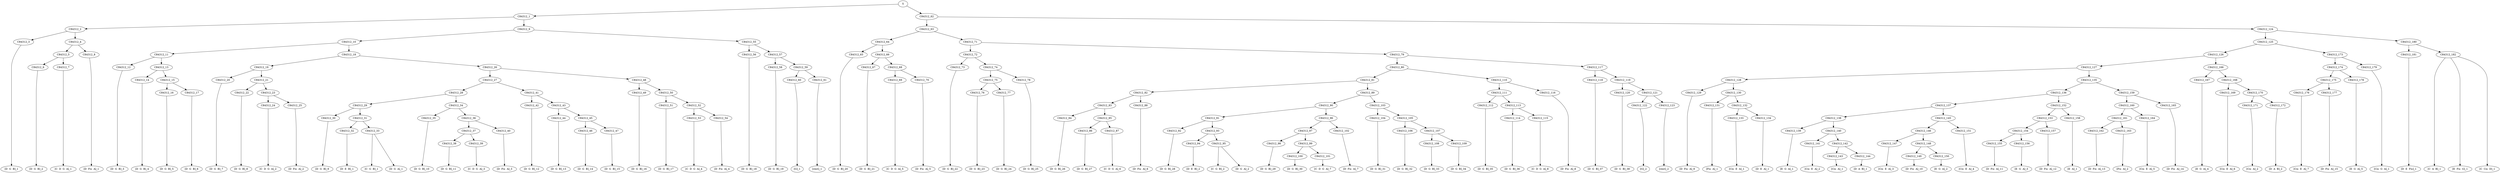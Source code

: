 digraph sample{
"S" -> "C84312_1";
"C84312_1" -> "C84312_2";
"C84312_2" -> "C84312_3";
"C84312_3" -> "[D  G  B]_1";
"C84312_2" -> "C84312_4";
"C84312_4" -> "C84312_5";
"C84312_5" -> "C84312_6";
"C84312_6" -> "[D  G  B]_2";
"C84312_5" -> "C84312_7";
"C84312_7" -> "[C  D  G  A]_1";
"C84312_4" -> "C84312_8";
"C84312_8" -> "[D  Fis  A]_1";
"C84312_1" -> "C84312_9";
"C84312_9" -> "C84312_10";
"C84312_10" -> "C84312_11";
"C84312_11" -> "C84312_12";
"C84312_12" -> "[D  G  B]_3";
"C84312_11" -> "C84312_13";
"C84312_13" -> "C84312_14";
"C84312_14" -> "[D  G  B]_4";
"C84312_13" -> "C84312_15";
"C84312_15" -> "C84312_16";
"C84312_16" -> "[D  G  B]_5";
"C84312_15" -> "C84312_17";
"C84312_17" -> "[D  G  B]_6";
"C84312_10" -> "C84312_18";
"C84312_18" -> "C84312_19";
"C84312_19" -> "C84312_20";
"C84312_20" -> "[D  G  B]_7";
"C84312_19" -> "C84312_21";
"C84312_21" -> "C84312_22";
"C84312_22" -> "[D  G  B]_8";
"C84312_21" -> "C84312_23";
"C84312_23" -> "C84312_24";
"C84312_24" -> "[C  D  G  A]_2";
"C84312_23" -> "C84312_25";
"C84312_25" -> "[D  Fis  A]_2";
"C84312_18" -> "C84312_26";
"C84312_26" -> "C84312_27";
"C84312_27" -> "C84312_28";
"C84312_28" -> "C84312_29";
"C84312_29" -> "C84312_30";
"C84312_30" -> "[D  G  B]_9";
"C84312_29" -> "C84312_31";
"C84312_31" -> "C84312_32";
"C84312_32" -> "[D  E  B]_1";
"C84312_31" -> "C84312_33";
"C84312_33" -> "[C  G  B]_1";
"C84312_33" -> "[D  G  A]_1";
"C84312_28" -> "C84312_34";
"C84312_34" -> "C84312_35";
"C84312_35" -> "[D  G  B]_10";
"C84312_34" -> "C84312_36";
"C84312_36" -> "C84312_37";
"C84312_37" -> "C84312_38";
"C84312_38" -> "[D  G  B]_11";
"C84312_37" -> "C84312_39";
"C84312_39" -> "[C  D  G  A]_3";
"C84312_36" -> "C84312_40";
"C84312_40" -> "[D  Fis  A]_3";
"C84312_27" -> "C84312_41";
"C84312_41" -> "C84312_42";
"C84312_42" -> "[D  G  B]_12";
"C84312_41" -> "C84312_43";
"C84312_43" -> "C84312_44";
"C84312_44" -> "[D  G  B]_13";
"C84312_43" -> "C84312_45";
"C84312_45" -> "C84312_46";
"C84312_46" -> "[D  G  B]_14";
"C84312_45" -> "C84312_47";
"C84312_47" -> "[D  G  B]_15";
"C84312_26" -> "C84312_48";
"C84312_48" -> "C84312_49";
"C84312_49" -> "[D  G  B]_16";
"C84312_48" -> "C84312_50";
"C84312_50" -> "C84312_51";
"C84312_51" -> "[D  G  B]_17";
"C84312_50" -> "C84312_52";
"C84312_52" -> "C84312_53";
"C84312_53" -> "[C  D  G  A]_4";
"C84312_52" -> "C84312_54";
"C84312_54" -> "[D  Fis  A]_4";
"C84312_9" -> "C84312_55";
"C84312_55" -> "C84312_56";
"C84312_56" -> "[D  G  B]_18";
"C84312_55" -> "C84312_57";
"C84312_57" -> "C84312_58";
"C84312_58" -> "[D  G  B]_19";
"C84312_57" -> "C84312_59";
"C84312_59" -> "C84312_60";
"C84312_60" -> "[G]_1";
"C84312_59" -> "C84312_61";
"C84312_61" -> "[rest]_1";
"S" -> "C84312_62";
"C84312_62" -> "C84312_63";
"C84312_63" -> "C84312_64";
"C84312_64" -> "C84312_65";
"C84312_65" -> "[D  G  B]_20";
"C84312_64" -> "C84312_66";
"C84312_66" -> "C84312_67";
"C84312_67" -> "[D  G  B]_21";
"C84312_66" -> "C84312_68";
"C84312_68" -> "C84312_69";
"C84312_69" -> "[C  D  G  A]_5";
"C84312_68" -> "C84312_70";
"C84312_70" -> "[D  Fis  A]_5";
"C84312_63" -> "C84312_71";
"C84312_71" -> "C84312_72";
"C84312_72" -> "C84312_73";
"C84312_73" -> "[D  G  B]_22";
"C84312_72" -> "C84312_74";
"C84312_74" -> "C84312_75";
"C84312_75" -> "C84312_76";
"C84312_76" -> "[D  G  B]_23";
"C84312_75" -> "C84312_77";
"C84312_77" -> "[D  G  B]_24";
"C84312_74" -> "C84312_78";
"C84312_78" -> "[D  G  B]_25";
"C84312_71" -> "C84312_79";
"C84312_79" -> "C84312_80";
"C84312_80" -> "C84312_81";
"C84312_81" -> "C84312_82";
"C84312_82" -> "C84312_83";
"C84312_83" -> "C84312_84";
"C84312_84" -> "[D  G  B]_26";
"C84312_83" -> "C84312_85";
"C84312_85" -> "C84312_86";
"C84312_86" -> "[D  G  B]_27";
"C84312_85" -> "C84312_87";
"C84312_87" -> "[C  D  G  A]_6";
"C84312_82" -> "C84312_88";
"C84312_88" -> "[D  Fis  A]_6";
"C84312_81" -> "C84312_89";
"C84312_89" -> "C84312_90";
"C84312_90" -> "C84312_91";
"C84312_91" -> "C84312_92";
"C84312_92" -> "[D  G  B]_28";
"C84312_91" -> "C84312_93";
"C84312_93" -> "C84312_94";
"C84312_94" -> "[D  E  B]_2";
"C84312_93" -> "C84312_95";
"C84312_95" -> "[C  G  B]_2";
"C84312_95" -> "[D  G  A]_2";
"C84312_90" -> "C84312_96";
"C84312_96" -> "C84312_97";
"C84312_97" -> "C84312_98";
"C84312_98" -> "[D  G  B]_29";
"C84312_97" -> "C84312_99";
"C84312_99" -> "C84312_100";
"C84312_100" -> "[D  G  B]_30";
"C84312_99" -> "C84312_101";
"C84312_101" -> "[C  D  G  A]_7";
"C84312_96" -> "C84312_102";
"C84312_102" -> "[D  Fis  A]_7";
"C84312_89" -> "C84312_103";
"C84312_103" -> "C84312_104";
"C84312_104" -> "[D  G  B]_31";
"C84312_103" -> "C84312_105";
"C84312_105" -> "C84312_106";
"C84312_106" -> "[D  G  B]_32";
"C84312_105" -> "C84312_107";
"C84312_107" -> "C84312_108";
"C84312_108" -> "[D  G  B]_33";
"C84312_107" -> "C84312_109";
"C84312_109" -> "[D  G  B]_34";
"C84312_80" -> "C84312_110";
"C84312_110" -> "C84312_111";
"C84312_111" -> "C84312_112";
"C84312_112" -> "[D  G  B]_35";
"C84312_111" -> "C84312_113";
"C84312_113" -> "C84312_114";
"C84312_114" -> "[D  G  B]_36";
"C84312_113" -> "C84312_115";
"C84312_115" -> "[C  D  G  A]_8";
"C84312_110" -> "C84312_116";
"C84312_116" -> "[D  Fis  A]_8";
"C84312_79" -> "C84312_117";
"C84312_117" -> "C84312_118";
"C84312_118" -> "[D  G  B]_37";
"C84312_117" -> "C84312_119";
"C84312_119" -> "C84312_120";
"C84312_120" -> "[D  G  B]_38";
"C84312_119" -> "C84312_121";
"C84312_121" -> "C84312_122";
"C84312_122" -> "[G]_2";
"C84312_121" -> "C84312_123";
"C84312_123" -> "[rest]_2";
"C84312_62" -> "C84312_124";
"C84312_124" -> "C84312_125";
"C84312_125" -> "C84312_126";
"C84312_126" -> "C84312_127";
"C84312_127" -> "C84312_128";
"C84312_128" -> "C84312_129";
"C84312_129" -> "[D  Fis  A]_9";
"C84312_128" -> "C84312_130";
"C84312_130" -> "C84312_131";
"C84312_131" -> "[Fis  A]_1";
"C84312_130" -> "C84312_132";
"C84312_132" -> "C84312_133";
"C84312_133" -> "[Cis  E  A]_1";
"C84312_132" -> "C84312_134";
"C84312_134" -> "[D  E  A]_1";
"C84312_127" -> "C84312_135";
"C84312_135" -> "C84312_136";
"C84312_136" -> "C84312_137";
"C84312_137" -> "C84312_138";
"C84312_138" -> "C84312_139";
"C84312_139" -> "[E  G  A]_1";
"C84312_138" -> "C84312_140";
"C84312_140" -> "C84312_141";
"C84312_141" -> "[Cis  E  A]_2";
"C84312_140" -> "C84312_142";
"C84312_142" -> "C84312_143";
"C84312_143" -> "[Cis  A]_1";
"C84312_142" -> "C84312_144";
"C84312_144" -> "[D  A  B]_1";
"C84312_137" -> "C84312_145";
"C84312_145" -> "C84312_146";
"C84312_146" -> "C84312_147";
"C84312_147" -> "[Cis  E  A]_3";
"C84312_146" -> "C84312_148";
"C84312_148" -> "C84312_149";
"C84312_149" -> "[D  Fis  A]_10";
"C84312_148" -> "C84312_150";
"C84312_150" -> "[E  G  A]_2";
"C84312_145" -> "C84312_151";
"C84312_151" -> "[Cis  E  A]_4";
"C84312_136" -> "C84312_152";
"C84312_152" -> "C84312_153";
"C84312_153" -> "C84312_154";
"C84312_154" -> "C84312_155";
"C84312_155" -> "[D  Fis  A]_11";
"C84312_154" -> "C84312_156";
"C84312_156" -> "[E  G  A]_3";
"C84312_153" -> "C84312_157";
"C84312_157" -> "[D  Fis  A]_12";
"C84312_152" -> "C84312_158";
"C84312_158" -> "[E  A]_1";
"C84312_135" -> "C84312_159";
"C84312_159" -> "C84312_160";
"C84312_160" -> "C84312_161";
"C84312_161" -> "C84312_162";
"C84312_162" -> "[D  Fis  A]_13";
"C84312_161" -> "C84312_163";
"C84312_163" -> "[Fis  A]_2";
"C84312_160" -> "C84312_164";
"C84312_164" -> "[Cis  E  A]_5";
"C84312_159" -> "C84312_165";
"C84312_165" -> "[D  Fis  A]_14";
"C84312_126" -> "C84312_166";
"C84312_166" -> "C84312_167";
"C84312_167" -> "[E  G  A]_4";
"C84312_166" -> "C84312_168";
"C84312_168" -> "C84312_169";
"C84312_169" -> "[Cis  E  A]_6";
"C84312_168" -> "C84312_170";
"C84312_170" -> "C84312_171";
"C84312_171" -> "[Cis  A]_2";
"C84312_170" -> "C84312_172";
"C84312_172" -> "[D  A  B]_2";
"C84312_125" -> "C84312_173";
"C84312_173" -> "C84312_174";
"C84312_174" -> "C84312_175";
"C84312_175" -> "C84312_176";
"C84312_176" -> "[Cis  E  A]_7";
"C84312_175" -> "C84312_177";
"C84312_177" -> "[D  Fis  A]_15";
"C84312_174" -> "C84312_178";
"C84312_178" -> "[E  G  A]_5";
"C84312_173" -> "C84312_179";
"C84312_179" -> "[Cis  G  A]_1";
"C84312_124" -> "C84312_180";
"C84312_180" -> "C84312_181";
"C84312_181" -> "[D  E  Fis]_1";
"C84312_180" -> "C84312_182";
"C84312_182" -> "[C  A  B]_1";
"C84312_182" -> "[E  Fis  G]_1";
"C84312_182" -> "[C  Cis  D]_1";

{rank = min; "S";}
{rank = same; "C84312_1"; "C84312_62";}
{rank = same; "C84312_2"; "C84312_9"; "C84312_63"; "C84312_124";}
{rank = same; "C84312_3"; "C84312_4"; "C84312_10"; "C84312_55"; "C84312_64"; "C84312_71"; "C84312_125"; "C84312_180";}
{rank = same; "C84312_5"; "C84312_8"; "C84312_11"; "C84312_18"; "C84312_56"; "C84312_57"; "C84312_65"; "C84312_66"; "C84312_72"; "C84312_79"; "C84312_126"; "C84312_173"; "C84312_181"; "C84312_182";}
{rank = same; "C84312_6"; "C84312_7"; "C84312_12"; "C84312_13"; "C84312_19"; "C84312_26"; "C84312_58"; "C84312_59"; "C84312_67"; "C84312_68"; "C84312_73"; "C84312_74"; "C84312_80"; "C84312_117"; "C84312_127"; "C84312_166"; "C84312_174"; "C84312_179";}
{rank = same; "C84312_14"; "C84312_15"; "C84312_20"; "C84312_21"; "C84312_27"; "C84312_48"; "C84312_60"; "C84312_61"; "C84312_69"; "C84312_70"; "C84312_75"; "C84312_78"; "C84312_81"; "C84312_110"; "C84312_118"; "C84312_119"; "C84312_128"; "C84312_135"; "C84312_167"; "C84312_168"; "C84312_175"; "C84312_178";}
{rank = same; "C84312_16"; "C84312_17"; "C84312_22"; "C84312_23"; "C84312_28"; "C84312_41"; "C84312_49"; "C84312_50"; "C84312_76"; "C84312_77"; "C84312_82"; "C84312_89"; "C84312_111"; "C84312_116"; "C84312_120"; "C84312_121"; "C84312_129"; "C84312_130"; "C84312_136"; "C84312_159"; "C84312_169"; "C84312_170"; "C84312_176"; "C84312_177";}
{rank = same; "C84312_24"; "C84312_25"; "C84312_29"; "C84312_34"; "C84312_42"; "C84312_43"; "C84312_51"; "C84312_52"; "C84312_83"; "C84312_88"; "C84312_90"; "C84312_103"; "C84312_112"; "C84312_113"; "C84312_122"; "C84312_123"; "C84312_131"; "C84312_132"; "C84312_137"; "C84312_152"; "C84312_160"; "C84312_165"; "C84312_171"; "C84312_172";}
{rank = same; "C84312_30"; "C84312_31"; "C84312_35"; "C84312_36"; "C84312_44"; "C84312_45"; "C84312_53"; "C84312_54"; "C84312_84"; "C84312_85"; "C84312_91"; "C84312_96"; "C84312_104"; "C84312_105"; "C84312_114"; "C84312_115"; "C84312_133"; "C84312_134"; "C84312_138"; "C84312_145"; "C84312_153"; "C84312_158"; "C84312_161"; "C84312_164";}
{rank = same; "C84312_32"; "C84312_33"; "C84312_37"; "C84312_40"; "C84312_46"; "C84312_47"; "C84312_86"; "C84312_87"; "C84312_92"; "C84312_93"; "C84312_97"; "C84312_102"; "C84312_106"; "C84312_107"; "C84312_139"; "C84312_140"; "C84312_146"; "C84312_151"; "C84312_154"; "C84312_157"; "C84312_162"; "C84312_163";}
{rank = same; "C84312_38"; "C84312_39"; "C84312_94"; "C84312_95"; "C84312_98"; "C84312_99"; "C84312_108"; "C84312_109"; "C84312_141"; "C84312_142"; "C84312_147"; "C84312_148"; "C84312_155"; "C84312_156";}
{rank = same; "C84312_100"; "C84312_101"; "C84312_143"; "C84312_144"; "C84312_149"; "C84312_150";}
{rank = same; "[C  A  B]_1"; "[C  Cis  D]_1"; "[C  D  G  A]_1"; "[C  D  G  A]_2"; "[C  D  G  A]_3"; "[C  D  G  A]_4"; "[C  D  G  A]_5"; "[C  D  G  A]_6"; "[C  D  G  A]_7"; "[C  D  G  A]_8"; "[C  G  B]_1"; "[C  G  B]_2"; "[Cis  A]_1"; "[Cis  A]_2"; "[Cis  E  A]_1"; "[Cis  E  A]_2"; "[Cis  E  A]_3"; "[Cis  E  A]_4"; "[Cis  E  A]_5"; "[Cis  E  A]_6"; "[Cis  E  A]_7"; "[Cis  G  A]_1"; "[D  A  B]_1"; "[D  A  B]_2"; "[D  E  A]_1"; "[D  E  B]_1"; "[D  E  B]_2"; "[D  E  Fis]_1"; "[D  Fis  A]_1"; "[D  Fis  A]_2"; "[D  Fis  A]_3"; "[D  Fis  A]_4"; "[D  Fis  A]_5"; "[D  Fis  A]_6"; "[D  Fis  A]_7"; "[D  Fis  A]_8"; "[D  Fis  A]_9"; "[D  Fis  A]_10"; "[D  Fis  A]_11"; "[D  Fis  A]_12"; "[D  Fis  A]_13"; "[D  Fis  A]_14"; "[D  Fis  A]_15"; "[D  G  A]_1"; "[D  G  A]_2"; "[D  G  B]_1"; "[D  G  B]_2"; "[D  G  B]_3"; "[D  G  B]_4"; "[D  G  B]_5"; "[D  G  B]_6"; "[D  G  B]_7"; "[D  G  B]_8"; "[D  G  B]_9"; "[D  G  B]_10"; "[D  G  B]_11"; "[D  G  B]_12"; "[D  G  B]_13"; "[D  G  B]_14"; "[D  G  B]_15"; "[D  G  B]_16"; "[D  G  B]_17"; "[D  G  B]_18"; "[D  G  B]_19"; "[D  G  B]_20"; "[D  G  B]_21"; "[D  G  B]_22"; "[D  G  B]_23"; "[D  G  B]_24"; "[D  G  B]_25"; "[D  G  B]_26"; "[D  G  B]_27"; "[D  G  B]_28"; "[D  G  B]_29"; "[D  G  B]_30"; "[D  G  B]_31"; "[D  G  B]_32"; "[D  G  B]_33"; "[D  G  B]_34"; "[D  G  B]_35"; "[D  G  B]_36"; "[D  G  B]_37"; "[D  G  B]_38"; "[E  A]_1"; "[E  Fis  G]_1"; "[E  G  A]_1"; "[E  G  A]_2"; "[E  G  A]_3"; "[E  G  A]_4"; "[E  G  A]_5"; "[Fis  A]_1"; "[Fis  A]_2"; "[G]_1"; "[G]_2"; "[rest]_1"; "[rest]_2";}
}